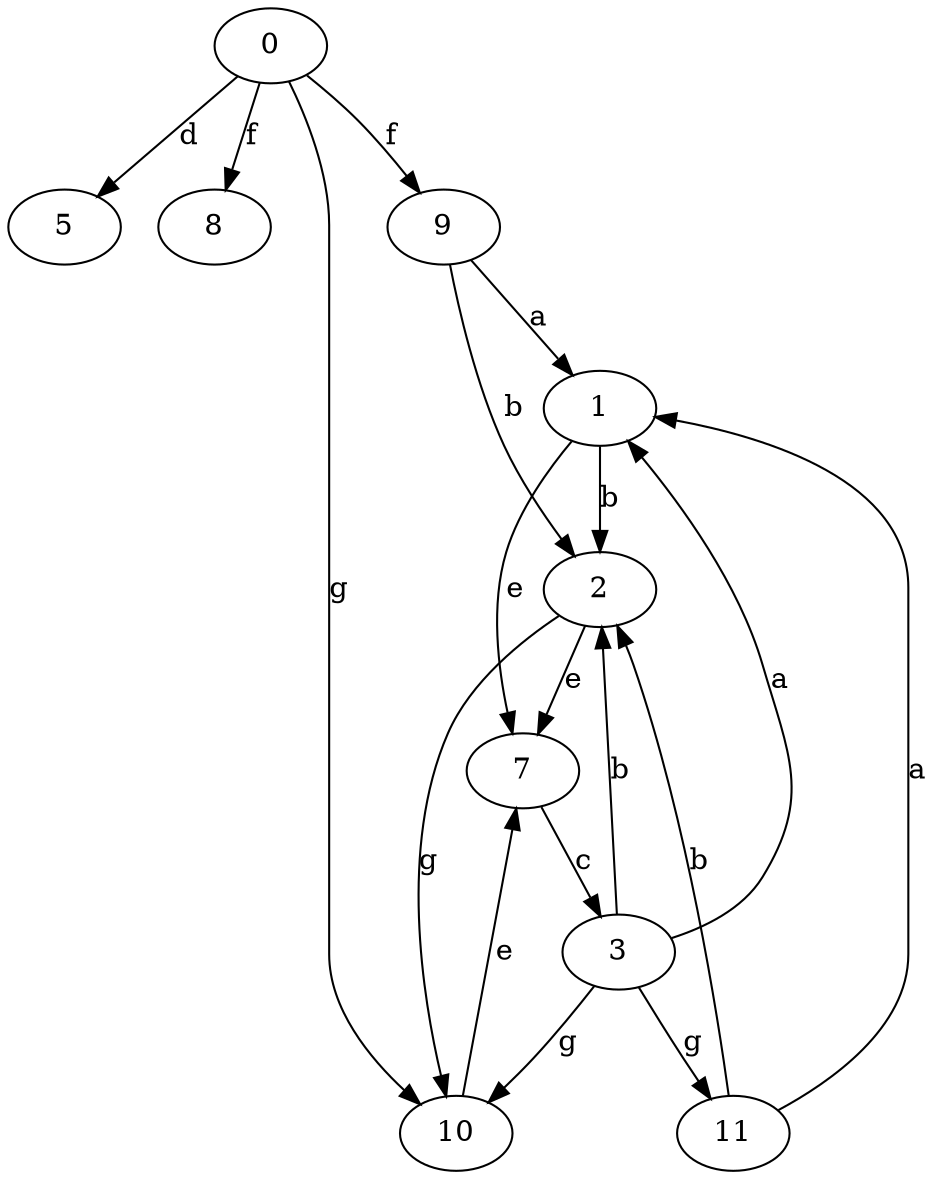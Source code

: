strict digraph  {
0;
1;
2;
3;
5;
7;
8;
9;
10;
11;
0 -> 5  [label=d];
0 -> 8  [label=f];
0 -> 9  [label=f];
0 -> 10  [label=g];
1 -> 2  [label=b];
1 -> 7  [label=e];
2 -> 7  [label=e];
2 -> 10  [label=g];
3 -> 1  [label=a];
3 -> 2  [label=b];
3 -> 10  [label=g];
3 -> 11  [label=g];
7 -> 3  [label=c];
9 -> 1  [label=a];
9 -> 2  [label=b];
10 -> 7  [label=e];
11 -> 1  [label=a];
11 -> 2  [label=b];
}
